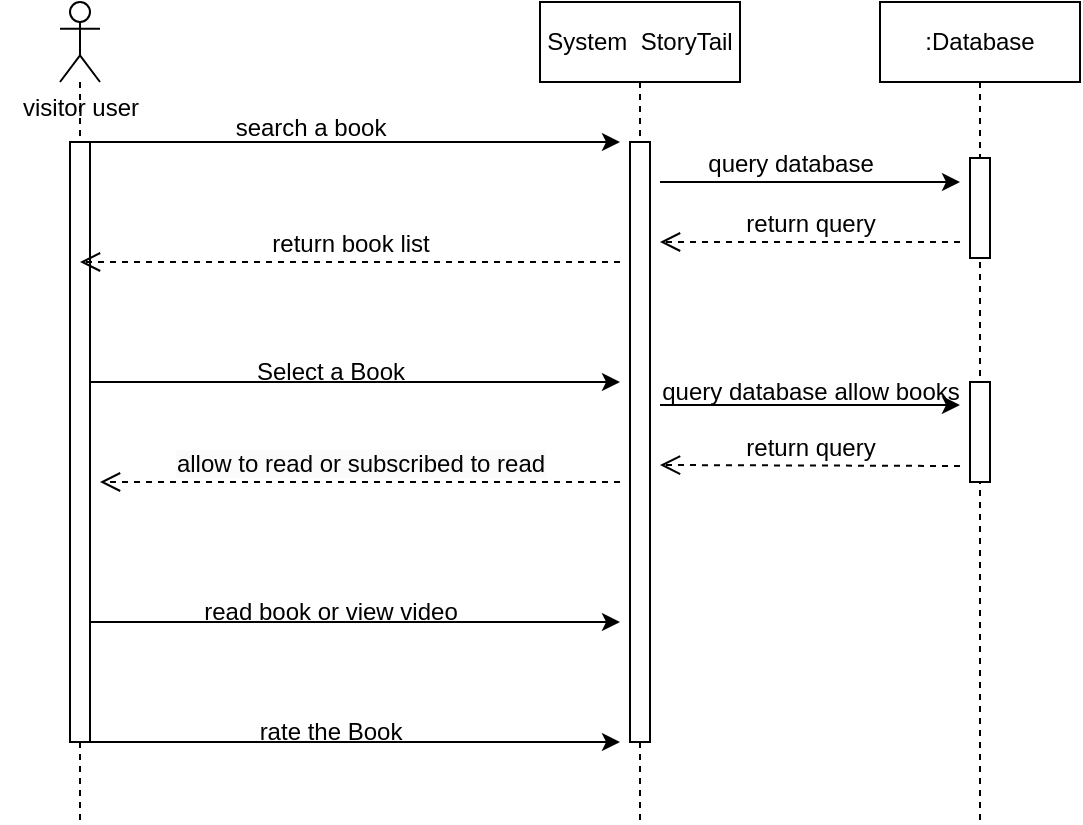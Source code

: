 <mxfile version="24.7.17">
  <diagram name="Página-1" id="v6SxTK9OBToFFu_5mKOj">
    <mxGraphModel dx="794" dy="493" grid="1" gridSize="10" guides="1" tooltips="1" connect="1" arrows="1" fold="1" page="1" pageScale="1" pageWidth="827" pageHeight="1169" math="0" shadow="0">
      <root>
        <mxCell id="0" />
        <mxCell id="1" parent="0" />
        <mxCell id="5GYHOqxu8iuxCIIASORh-9" value="" style="endArrow=classic;html=1;rounded=0;" parent="1" edge="1">
          <mxGeometry width="50" height="50" relative="1" as="geometry">
            <mxPoint x="90" y="270" as="sourcePoint" />
            <mxPoint x="360" y="270" as="targetPoint" />
            <Array as="points">
              <mxPoint x="210" y="270" />
            </Array>
          </mxGeometry>
        </mxCell>
        <mxCell id="5GYHOqxu8iuxCIIASORh-10" value="search a book" style="text;html=1;align=center;verticalAlign=middle;resizable=0;points=[];autosize=1;strokeColor=none;fillColor=none;" parent="1" vertex="1">
          <mxGeometry x="155" y="248" width="100" height="30" as="geometry" />
        </mxCell>
        <mxCell id="5GYHOqxu8iuxCIIASORh-21" value="" style="endArrow=classic;html=1;rounded=0;" parent="1" edge="1">
          <mxGeometry width="50" height="50" relative="1" as="geometry">
            <mxPoint x="90" y="390" as="sourcePoint" />
            <mxPoint x="360" y="390" as="targetPoint" />
            <Array as="points">
              <mxPoint x="210" y="390" />
            </Array>
          </mxGeometry>
        </mxCell>
        <mxCell id="5GYHOqxu8iuxCIIASORh-22" value="Select a Book" style="text;html=1;align=center;verticalAlign=middle;resizable=0;points=[];autosize=1;strokeColor=none;fillColor=none;" parent="1" vertex="1">
          <mxGeometry x="165" y="370" width="100" height="30" as="geometry" />
        </mxCell>
        <mxCell id="5GYHOqxu8iuxCIIASORh-29" value="" style="endArrow=classic;html=1;rounded=0;" parent="1" edge="1">
          <mxGeometry width="50" height="50" relative="1" as="geometry">
            <mxPoint x="90" y="510" as="sourcePoint" />
            <mxPoint x="360" y="510" as="targetPoint" />
            <Array as="points">
              <mxPoint x="210" y="510" />
            </Array>
          </mxGeometry>
        </mxCell>
        <mxCell id="5GYHOqxu8iuxCIIASORh-30" value="read book or view video" style="text;html=1;align=center;verticalAlign=middle;resizable=0;points=[];autosize=1;strokeColor=none;fillColor=none;" parent="1" vertex="1">
          <mxGeometry x="140" y="490" width="150" height="30" as="geometry" />
        </mxCell>
        <mxCell id="5GYHOqxu8iuxCIIASORh-31" value="" style="endArrow=classic;html=1;rounded=0;" parent="1" edge="1">
          <mxGeometry width="50" height="50" relative="1" as="geometry">
            <mxPoint x="90" y="570" as="sourcePoint" />
            <mxPoint x="360" y="570" as="targetPoint" />
            <Array as="points">
              <mxPoint x="210" y="570" />
            </Array>
          </mxGeometry>
        </mxCell>
        <mxCell id="5GYHOqxu8iuxCIIASORh-32" value="rate the Book" style="text;html=1;align=center;verticalAlign=middle;resizable=0;points=[];autosize=1;strokeColor=none;fillColor=none;" parent="1" vertex="1">
          <mxGeometry x="170" y="550" width="90" height="30" as="geometry" />
        </mxCell>
        <mxCell id="Po92sV6_LPtGNd9zAMhE-7" value="&lt;span style=&quot;font-size: 12px; background-color: rgb(251, 251, 251);&quot;&gt;allow to read or subscribed to read&lt;/span&gt;" style="html=1;verticalAlign=bottom;endArrow=open;dashed=1;endSize=8;curved=0;rounded=0;" edge="1" parent="1">
          <mxGeometry relative="1" as="geometry">
            <mxPoint x="360" y="440" as="sourcePoint" />
            <mxPoint x="100" y="440" as="targetPoint" />
          </mxGeometry>
        </mxCell>
        <mxCell id="Po92sV6_LPtGNd9zAMhE-12" value="" style="shape=umlLifeline;perimeter=lifelinePerimeter;whiteSpace=wrap;html=1;container=1;dropTarget=0;collapsible=0;recursiveResize=0;outlineConnect=0;portConstraint=eastwest;newEdgeStyle={&quot;curved&quot;:0,&quot;rounded&quot;:0};participant=umlActor;" vertex="1" parent="1">
          <mxGeometry x="80" y="200" width="20" height="410" as="geometry" />
        </mxCell>
        <mxCell id="Po92sV6_LPtGNd9zAMhE-11" value="" style="html=1;points=[[0,0,0,0,5],[0,1,0,0,-5],[1,0,0,0,5],[1,1,0,0,-5]];perimeter=orthogonalPerimeter;outlineConnect=0;targetShapes=umlLifeline;portConstraint=eastwest;newEdgeStyle={&quot;curved&quot;:0,&quot;rounded&quot;:0};" vertex="1" parent="Po92sV6_LPtGNd9zAMhE-12">
          <mxGeometry x="5" y="70" width="10" height="300" as="geometry" />
        </mxCell>
        <mxCell id="Po92sV6_LPtGNd9zAMhE-16" value="System&amp;nbsp; StoryTail" style="shape=umlLifeline;perimeter=lifelinePerimeter;whiteSpace=wrap;html=1;container=1;dropTarget=0;collapsible=0;recursiveResize=0;outlineConnect=0;portConstraint=eastwest;newEdgeStyle={&quot;curved&quot;:0,&quot;rounded&quot;:0};" vertex="1" parent="1">
          <mxGeometry x="320" y="200" width="100" height="410" as="geometry" />
        </mxCell>
        <mxCell id="Po92sV6_LPtGNd9zAMhE-18" value="" style="html=1;points=[[0,0,0,0,5],[0,1,0,0,-5],[1,0,0,0,5],[1,1,0,0,-5]];perimeter=orthogonalPerimeter;outlineConnect=0;targetShapes=umlLifeline;portConstraint=eastwest;newEdgeStyle={&quot;curved&quot;:0,&quot;rounded&quot;:0};" vertex="1" parent="Po92sV6_LPtGNd9zAMhE-16">
          <mxGeometry x="45" y="70" width="10" height="300" as="geometry" />
        </mxCell>
        <mxCell id="Po92sV6_LPtGNd9zAMhE-17" value=":Database" style="shape=umlLifeline;perimeter=lifelinePerimeter;whiteSpace=wrap;html=1;container=1;dropTarget=0;collapsible=0;recursiveResize=0;outlineConnect=0;portConstraint=eastwest;newEdgeStyle={&quot;curved&quot;:0,&quot;rounded&quot;:0};" vertex="1" parent="1">
          <mxGeometry x="490" y="200" width="100" height="410" as="geometry" />
        </mxCell>
        <mxCell id="Po92sV6_LPtGNd9zAMhE-30" value="" style="html=1;points=[[0,0,0,0,5],[0,1,0,0,-5],[1,0,0,0,5],[1,1,0,0,-5]];perimeter=orthogonalPerimeter;outlineConnect=0;targetShapes=umlLifeline;portConstraint=eastwest;newEdgeStyle={&quot;curved&quot;:0,&quot;rounded&quot;:0};" vertex="1" parent="Po92sV6_LPtGNd9zAMhE-17">
          <mxGeometry x="45" y="78" width="10" height="50" as="geometry" />
        </mxCell>
        <mxCell id="Po92sV6_LPtGNd9zAMhE-35" value="" style="html=1;points=[[0,0,0,0,5],[0,1,0,0,-5],[1,0,0,0,5],[1,1,0,0,-5]];perimeter=orthogonalPerimeter;outlineConnect=0;targetShapes=umlLifeline;portConstraint=eastwest;newEdgeStyle={&quot;curved&quot;:0,&quot;rounded&quot;:0};" vertex="1" parent="Po92sV6_LPtGNd9zAMhE-17">
          <mxGeometry x="45" y="190" width="10" height="50" as="geometry" />
        </mxCell>
        <mxCell id="Po92sV6_LPtGNd9zAMhE-20" value="&lt;font style=&quot;font-weight: normal; font-size: 12px;&quot;&gt;visitor user&lt;/font&gt;" style="text;align=center;fontStyle=1;verticalAlign=middle;spacingLeft=3;spacingRight=3;strokeColor=none;rotatable=0;points=[[0,0.5],[1,0.5]];portConstraint=eastwest;html=1;" vertex="1" parent="1">
          <mxGeometry x="50" y="240" width="80" height="26" as="geometry" />
        </mxCell>
        <mxCell id="Po92sV6_LPtGNd9zAMhE-21" value="return query" style="html=1;verticalAlign=bottom;endArrow=open;dashed=1;endSize=8;curved=0;rounded=0;fontSize=12;" edge="1" parent="1">
          <mxGeometry relative="1" as="geometry">
            <mxPoint x="530" y="320" as="sourcePoint" />
            <mxPoint x="380" y="320" as="targetPoint" />
          </mxGeometry>
        </mxCell>
        <mxCell id="Po92sV6_LPtGNd9zAMhE-27" value="query database" style="text;html=1;align=center;verticalAlign=middle;resizable=0;points=[];autosize=1;strokeColor=none;fillColor=none;" vertex="1" parent="1">
          <mxGeometry x="390" y="266" width="110" height="30" as="geometry" />
        </mxCell>
        <mxCell id="Po92sV6_LPtGNd9zAMhE-29" value="" style="endArrow=classic;html=1;rounded=0;" edge="1" parent="1">
          <mxGeometry width="50" height="50" relative="1" as="geometry">
            <mxPoint x="430" y="290" as="sourcePoint" />
            <mxPoint x="530" y="290" as="targetPoint" />
            <Array as="points">
              <mxPoint x="380" y="290" />
            </Array>
          </mxGeometry>
        </mxCell>
        <mxCell id="Po92sV6_LPtGNd9zAMhE-31" value="return book list" style="html=1;verticalAlign=bottom;endArrow=open;dashed=1;endSize=8;curved=0;rounded=0;fontSize=12;" edge="1" parent="1" target="Po92sV6_LPtGNd9zAMhE-12">
          <mxGeometry relative="1" as="geometry">
            <mxPoint x="360" y="330" as="sourcePoint" />
            <mxPoint x="230" y="330" as="targetPoint" />
          </mxGeometry>
        </mxCell>
        <mxCell id="Po92sV6_LPtGNd9zAMhE-32" value="return query" style="html=1;verticalAlign=bottom;endArrow=open;dashed=1;endSize=8;curved=0;rounded=0;fontSize=12;" edge="1" parent="1">
          <mxGeometry relative="1" as="geometry">
            <mxPoint x="530" y="432" as="sourcePoint" />
            <mxPoint x="380" y="431.5" as="targetPoint" />
          </mxGeometry>
        </mxCell>
        <mxCell id="Po92sV6_LPtGNd9zAMhE-33" value="query database allow books" style="text;html=1;align=center;verticalAlign=middle;resizable=0;points=[];autosize=1;strokeColor=none;fillColor=none;" vertex="1" parent="1">
          <mxGeometry x="370" y="380" width="170" height="30" as="geometry" />
        </mxCell>
        <mxCell id="Po92sV6_LPtGNd9zAMhE-34" value="" style="endArrow=classic;html=1;rounded=0;entryX=0.941;entryY=0.717;entryDx=0;entryDy=0;entryPerimeter=0;" edge="1" parent="1" target="Po92sV6_LPtGNd9zAMhE-33">
          <mxGeometry width="50" height="50" relative="1" as="geometry">
            <mxPoint x="430" y="401.5" as="sourcePoint" />
            <mxPoint x="510" y="401.5" as="targetPoint" />
            <Array as="points">
              <mxPoint x="380" y="401.5" />
            </Array>
          </mxGeometry>
        </mxCell>
      </root>
    </mxGraphModel>
  </diagram>
</mxfile>
